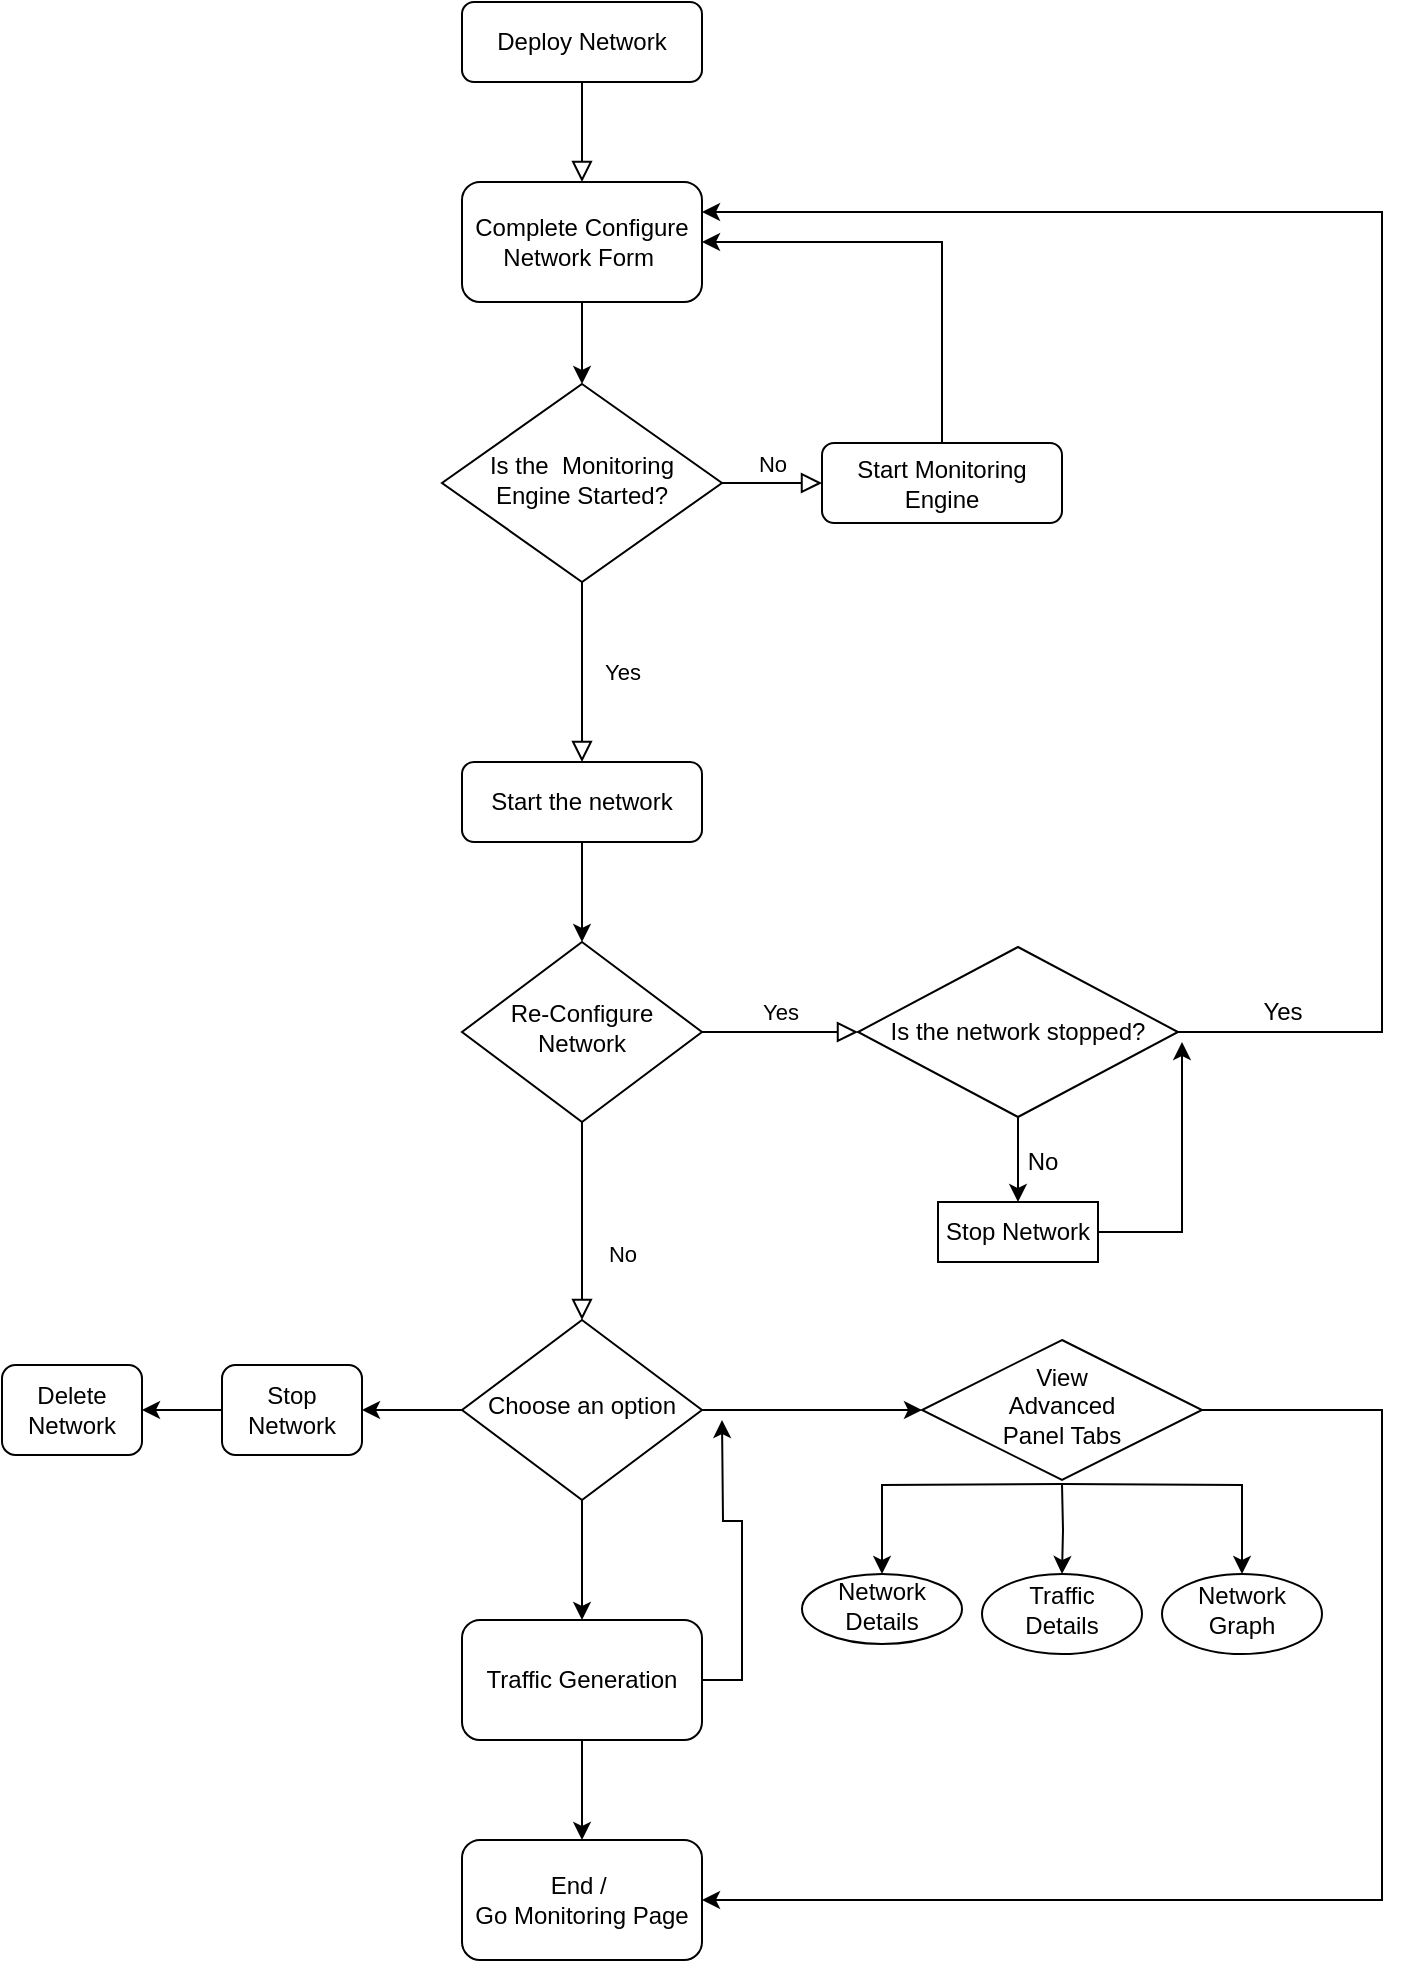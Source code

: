 <mxfile version="20.3.1" type="github">
  <diagram id="C5RBs43oDa-KdzZeNtuy" name="Page-1">
    <mxGraphModel dx="2249" dy="793" grid="1" gridSize="10" guides="1" tooltips="1" connect="1" arrows="1" fold="1" page="1" pageScale="1" pageWidth="827" pageHeight="1169" math="0" shadow="0">
      <root>
        <mxCell id="WIyWlLk6GJQsqaUBKTNV-0" />
        <mxCell id="WIyWlLk6GJQsqaUBKTNV-1" parent="WIyWlLk6GJQsqaUBKTNV-0" />
        <mxCell id="WIyWlLk6GJQsqaUBKTNV-2" value="" style="rounded=0;html=1;jettySize=auto;orthogonalLoop=1;fontSize=11;endArrow=block;endFill=0;endSize=8;strokeWidth=1;shadow=0;labelBackgroundColor=none;edgeStyle=orthogonalEdgeStyle;" parent="WIyWlLk6GJQsqaUBKTNV-1" source="WIyWlLk6GJQsqaUBKTNV-3" target="dN93rGYyCDhXa464qiN6-0" edge="1">
          <mxGeometry relative="1" as="geometry">
            <Array as="points" />
          </mxGeometry>
        </mxCell>
        <mxCell id="WIyWlLk6GJQsqaUBKTNV-3" value="Deploy Network" style="rounded=1;whiteSpace=wrap;html=1;fontSize=12;glass=0;strokeWidth=1;shadow=0;" parent="WIyWlLk6GJQsqaUBKTNV-1" vertex="1">
          <mxGeometry x="160" y="80" width="120" height="40" as="geometry" />
        </mxCell>
        <mxCell id="WIyWlLk6GJQsqaUBKTNV-4" value="Yes" style="rounded=0;html=1;jettySize=auto;orthogonalLoop=1;fontSize=11;endArrow=block;endFill=0;endSize=8;strokeWidth=1;shadow=0;labelBackgroundColor=none;edgeStyle=orthogonalEdgeStyle;exitX=0.5;exitY=1;exitDx=0;exitDy=0;entryX=0.5;entryY=0;entryDx=0;entryDy=0;" parent="WIyWlLk6GJQsqaUBKTNV-1" source="WIyWlLk6GJQsqaUBKTNV-6" target="dN93rGYyCDhXa464qiN6-5" edge="1">
          <mxGeometry y="20" relative="1" as="geometry">
            <mxPoint as="offset" />
            <mxPoint x="220" y="417" as="sourcePoint" />
            <mxPoint x="220" y="430" as="targetPoint" />
            <Array as="points" />
          </mxGeometry>
        </mxCell>
        <mxCell id="WIyWlLk6GJQsqaUBKTNV-5" value="No" style="edgeStyle=orthogonalEdgeStyle;rounded=0;html=1;jettySize=auto;orthogonalLoop=1;fontSize=11;endArrow=block;endFill=0;endSize=8;strokeWidth=1;shadow=0;labelBackgroundColor=none;" parent="WIyWlLk6GJQsqaUBKTNV-1" source="WIyWlLk6GJQsqaUBKTNV-6" target="WIyWlLk6GJQsqaUBKTNV-7" edge="1">
          <mxGeometry y="10" relative="1" as="geometry">
            <mxPoint as="offset" />
          </mxGeometry>
        </mxCell>
        <mxCell id="WIyWlLk6GJQsqaUBKTNV-6" value="Is the&amp;nbsp; Monitoring Engine Started?" style="rhombus;whiteSpace=wrap;html=1;shadow=0;fontFamily=Helvetica;fontSize=12;align=center;strokeWidth=1;spacing=6;spacingTop=-4;" parent="WIyWlLk6GJQsqaUBKTNV-1" vertex="1">
          <mxGeometry x="150" y="271" width="140" height="99" as="geometry" />
        </mxCell>
        <mxCell id="dN93rGYyCDhXa464qiN6-4" style="edgeStyle=orthogonalEdgeStyle;rounded=0;orthogonalLoop=1;jettySize=auto;html=1;entryX=1;entryY=0.5;entryDx=0;entryDy=0;" parent="WIyWlLk6GJQsqaUBKTNV-1" source="WIyWlLk6GJQsqaUBKTNV-7" target="dN93rGYyCDhXa464qiN6-0" edge="1">
          <mxGeometry relative="1" as="geometry">
            <Array as="points">
              <mxPoint x="400" y="200" />
            </Array>
          </mxGeometry>
        </mxCell>
        <mxCell id="WIyWlLk6GJQsqaUBKTNV-7" value="Start Monitoring Engine" style="rounded=1;whiteSpace=wrap;html=1;fontSize=12;glass=0;strokeWidth=1;shadow=0;" parent="WIyWlLk6GJQsqaUBKTNV-1" vertex="1">
          <mxGeometry x="340" y="300.5" width="120" height="40" as="geometry" />
        </mxCell>
        <mxCell id="WIyWlLk6GJQsqaUBKTNV-8" value="No" style="rounded=0;html=1;jettySize=auto;orthogonalLoop=1;fontSize=11;endArrow=block;endFill=0;endSize=8;strokeWidth=1;shadow=0;labelBackgroundColor=none;edgeStyle=orthogonalEdgeStyle;entryX=0.5;entryY=0;entryDx=0;entryDy=0;" parent="WIyWlLk6GJQsqaUBKTNV-1" source="WIyWlLk6GJQsqaUBKTNV-10" target="dN93rGYyCDhXa464qiN6-16" edge="1">
          <mxGeometry x="0.333" y="20" relative="1" as="geometry">
            <mxPoint as="offset" />
            <mxPoint x="220" y="710" as="targetPoint" />
          </mxGeometry>
        </mxCell>
        <mxCell id="WIyWlLk6GJQsqaUBKTNV-9" value="Yes" style="edgeStyle=orthogonalEdgeStyle;rounded=0;html=1;jettySize=auto;orthogonalLoop=1;fontSize=11;endArrow=block;endFill=0;endSize=8;strokeWidth=1;shadow=0;labelBackgroundColor=none;entryX=0;entryY=0.5;entryDx=0;entryDy=0;" parent="WIyWlLk6GJQsqaUBKTNV-1" source="WIyWlLk6GJQsqaUBKTNV-10" target="dN93rGYyCDhXa464qiN6-10" edge="1">
          <mxGeometry y="10" relative="1" as="geometry">
            <mxPoint as="offset" />
            <mxPoint x="390" y="600" as="targetPoint" />
          </mxGeometry>
        </mxCell>
        <mxCell id="WIyWlLk6GJQsqaUBKTNV-10" value="Re-Configure Network" style="rhombus;whiteSpace=wrap;html=1;shadow=0;fontFamily=Helvetica;fontSize=12;align=center;strokeWidth=1;spacing=6;spacingTop=-4;" parent="WIyWlLk6GJQsqaUBKTNV-1" vertex="1">
          <mxGeometry x="160" y="550" width="120" height="90" as="geometry" />
        </mxCell>
        <mxCell id="dN93rGYyCDhXa464qiN6-3" style="edgeStyle=orthogonalEdgeStyle;rounded=0;orthogonalLoop=1;jettySize=auto;html=1;exitX=0.5;exitY=1;exitDx=0;exitDy=0;" parent="WIyWlLk6GJQsqaUBKTNV-1" source="dN93rGYyCDhXa464qiN6-0" target="WIyWlLk6GJQsqaUBKTNV-6" edge="1">
          <mxGeometry relative="1" as="geometry" />
        </mxCell>
        <mxCell id="dN93rGYyCDhXa464qiN6-0" value="Complete Configure Network Form&amp;nbsp;" style="rounded=1;whiteSpace=wrap;html=1;" parent="WIyWlLk6GJQsqaUBKTNV-1" vertex="1">
          <mxGeometry x="160" y="170" width="120" height="60" as="geometry" />
        </mxCell>
        <mxCell id="dN93rGYyCDhXa464qiN6-7" style="edgeStyle=orthogonalEdgeStyle;rounded=0;orthogonalLoop=1;jettySize=auto;html=1;exitX=0.5;exitY=1;exitDx=0;exitDy=0;entryX=0.5;entryY=0;entryDx=0;entryDy=0;" parent="WIyWlLk6GJQsqaUBKTNV-1" source="dN93rGYyCDhXa464qiN6-5" target="WIyWlLk6GJQsqaUBKTNV-10" edge="1">
          <mxGeometry relative="1" as="geometry">
            <mxPoint x="220" y="520" as="targetPoint" />
          </mxGeometry>
        </mxCell>
        <mxCell id="dN93rGYyCDhXa464qiN6-5" value="Start the network" style="rounded=1;whiteSpace=wrap;html=1;fontSize=12;glass=0;strokeWidth=1;shadow=0;" parent="WIyWlLk6GJQsqaUBKTNV-1" vertex="1">
          <mxGeometry x="160" y="460" width="120" height="40" as="geometry" />
        </mxCell>
        <mxCell id="dN93rGYyCDhXa464qiN6-11" style="edgeStyle=orthogonalEdgeStyle;rounded=0;orthogonalLoop=1;jettySize=auto;html=1;entryX=1;entryY=0.25;entryDx=0;entryDy=0;" parent="WIyWlLk6GJQsqaUBKTNV-1" source="dN93rGYyCDhXa464qiN6-10" target="dN93rGYyCDhXa464qiN6-0" edge="1">
          <mxGeometry relative="1" as="geometry">
            <Array as="points">
              <mxPoint x="620" y="595" />
              <mxPoint x="620" y="185" />
            </Array>
          </mxGeometry>
        </mxCell>
        <mxCell id="dN93rGYyCDhXa464qiN6-13" style="edgeStyle=orthogonalEdgeStyle;rounded=0;orthogonalLoop=1;jettySize=auto;html=1;exitX=0.5;exitY=1;exitDx=0;exitDy=0;entryX=0.5;entryY=0;entryDx=0;entryDy=0;" parent="WIyWlLk6GJQsqaUBKTNV-1" source="dN93rGYyCDhXa464qiN6-10" target="dN93rGYyCDhXa464qiN6-14" edge="1">
          <mxGeometry relative="1" as="geometry">
            <mxPoint x="438" y="670" as="targetPoint" />
          </mxGeometry>
        </mxCell>
        <mxCell id="dN93rGYyCDhXa464qiN6-10" value="Is the network stopped?" style="rhombus;whiteSpace=wrap;html=1;sketch=0;" parent="WIyWlLk6GJQsqaUBKTNV-1" vertex="1">
          <mxGeometry x="358" y="552.5" width="160" height="85" as="geometry" />
        </mxCell>
        <mxCell id="dN93rGYyCDhXa464qiN6-12" value="Yes" style="text;html=1;align=center;verticalAlign=middle;resizable=0;points=[];autosize=1;strokeColor=none;fillColor=none;" parent="WIyWlLk6GJQsqaUBKTNV-1" vertex="1">
          <mxGeometry x="550" y="570" width="40" height="30" as="geometry" />
        </mxCell>
        <mxCell id="dN93rGYyCDhXa464qiN6-21" style="edgeStyle=orthogonalEdgeStyle;rounded=0;orthogonalLoop=1;jettySize=auto;html=1;" parent="WIyWlLk6GJQsqaUBKTNV-1" source="dN93rGYyCDhXa464qiN6-14" edge="1">
          <mxGeometry relative="1" as="geometry">
            <mxPoint x="520" y="600" as="targetPoint" />
            <Array as="points">
              <mxPoint x="520" y="695" />
            </Array>
          </mxGeometry>
        </mxCell>
        <mxCell id="dN93rGYyCDhXa464qiN6-14" value="Stop Network" style="whiteSpace=wrap;html=1;sketch=0;" parent="WIyWlLk6GJQsqaUBKTNV-1" vertex="1">
          <mxGeometry x="398" y="680" width="80" height="30" as="geometry" />
        </mxCell>
        <mxCell id="dN93rGYyCDhXa464qiN6-15" value="No" style="text;html=1;align=center;verticalAlign=middle;resizable=0;points=[];autosize=1;strokeColor=none;fillColor=none;" parent="WIyWlLk6GJQsqaUBKTNV-1" vertex="1">
          <mxGeometry x="430" y="645" width="40" height="30" as="geometry" />
        </mxCell>
        <mxCell id="dN93rGYyCDhXa464qiN6-17" style="edgeStyle=orthogonalEdgeStyle;rounded=0;orthogonalLoop=1;jettySize=auto;html=1;entryX=1;entryY=0.5;entryDx=0;entryDy=0;" parent="WIyWlLk6GJQsqaUBKTNV-1" source="dN93rGYyCDhXa464qiN6-16" target="dN93rGYyCDhXa464qiN6-19" edge="1">
          <mxGeometry relative="1" as="geometry">
            <mxPoint x="50" y="784" as="targetPoint" />
          </mxGeometry>
        </mxCell>
        <mxCell id="gI2TvqFvtKou1xoJCobH-3" style="edgeStyle=orthogonalEdgeStyle;rounded=0;orthogonalLoop=1;jettySize=auto;html=1;" edge="1" parent="WIyWlLk6GJQsqaUBKTNV-1" source="dN93rGYyCDhXa464qiN6-16" target="gI2TvqFvtKou1xoJCobH-4">
          <mxGeometry relative="1" as="geometry">
            <mxPoint x="220" y="879" as="targetPoint" />
          </mxGeometry>
        </mxCell>
        <mxCell id="gI2TvqFvtKou1xoJCobH-11" value="" style="edgeStyle=orthogonalEdgeStyle;rounded=0;orthogonalLoop=1;jettySize=auto;html=1;entryX=0;entryY=0.5;entryDx=0;entryDy=0;" edge="1" parent="WIyWlLk6GJQsqaUBKTNV-1" source="dN93rGYyCDhXa464qiN6-16" target="gI2TvqFvtKou1xoJCobH-21">
          <mxGeometry relative="1" as="geometry">
            <mxPoint x="360" y="769" as="targetPoint" />
            <Array as="points">
              <mxPoint x="380" y="784" />
            </Array>
          </mxGeometry>
        </mxCell>
        <mxCell id="dN93rGYyCDhXa464qiN6-16" value="Choose an option" style="rhombus;whiteSpace=wrap;html=1;shadow=0;fontFamily=Helvetica;fontSize=12;align=center;strokeWidth=1;spacing=6;spacingTop=-4;" parent="WIyWlLk6GJQsqaUBKTNV-1" vertex="1">
          <mxGeometry x="160" y="739" width="120" height="90" as="geometry" />
        </mxCell>
        <mxCell id="gI2TvqFvtKou1xoJCobH-2" style="edgeStyle=orthogonalEdgeStyle;rounded=0;orthogonalLoop=1;jettySize=auto;html=1;exitX=0;exitY=0.5;exitDx=0;exitDy=0;entryX=1;entryY=0.5;entryDx=0;entryDy=0;" edge="1" parent="WIyWlLk6GJQsqaUBKTNV-1" source="dN93rGYyCDhXa464qiN6-19" target="gI2TvqFvtKou1xoJCobH-1">
          <mxGeometry relative="1" as="geometry" />
        </mxCell>
        <mxCell id="dN93rGYyCDhXa464qiN6-19" value="Stop Network" style="rounded=1;whiteSpace=wrap;html=1;sketch=0;" parent="WIyWlLk6GJQsqaUBKTNV-1" vertex="1">
          <mxGeometry x="40" y="761.5" width="70" height="45" as="geometry" />
        </mxCell>
        <mxCell id="gI2TvqFvtKou1xoJCobH-1" value="Delete Network" style="rounded=1;whiteSpace=wrap;html=1;sketch=0;" vertex="1" parent="WIyWlLk6GJQsqaUBKTNV-1">
          <mxGeometry x="-70" y="761.5" width="70" height="45" as="geometry" />
        </mxCell>
        <mxCell id="gI2TvqFvtKou1xoJCobH-6" value="" style="edgeStyle=orthogonalEdgeStyle;rounded=0;orthogonalLoop=1;jettySize=auto;html=1;" edge="1" parent="WIyWlLk6GJQsqaUBKTNV-1" source="gI2TvqFvtKou1xoJCobH-4" target="gI2TvqFvtKou1xoJCobH-5">
          <mxGeometry relative="1" as="geometry" />
        </mxCell>
        <mxCell id="gI2TvqFvtKou1xoJCobH-19" style="edgeStyle=orthogonalEdgeStyle;rounded=0;orthogonalLoop=1;jettySize=auto;html=1;" edge="1" parent="WIyWlLk6GJQsqaUBKTNV-1" source="gI2TvqFvtKou1xoJCobH-4">
          <mxGeometry relative="1" as="geometry">
            <mxPoint x="290" y="789" as="targetPoint" />
          </mxGeometry>
        </mxCell>
        <mxCell id="gI2TvqFvtKou1xoJCobH-4" value="Traffic Generation" style="rounded=1;whiteSpace=wrap;html=1;" vertex="1" parent="WIyWlLk6GJQsqaUBKTNV-1">
          <mxGeometry x="160" y="889" width="120" height="60" as="geometry" />
        </mxCell>
        <mxCell id="gI2TvqFvtKou1xoJCobH-5" value="End /&amp;nbsp;&lt;br&gt;Go Monitoring Page" style="whiteSpace=wrap;html=1;rounded=1;" vertex="1" parent="WIyWlLk6GJQsqaUBKTNV-1">
          <mxGeometry x="160" y="999" width="120" height="60" as="geometry" />
        </mxCell>
        <mxCell id="gI2TvqFvtKou1xoJCobH-13" value="" style="edgeStyle=orthogonalEdgeStyle;rounded=0;orthogonalLoop=1;jettySize=auto;html=1;" edge="1" parent="WIyWlLk6GJQsqaUBKTNV-1" target="gI2TvqFvtKou1xoJCobH-12">
          <mxGeometry relative="1" as="geometry">
            <mxPoint x="460" y="821" as="sourcePoint" />
          </mxGeometry>
        </mxCell>
        <mxCell id="gI2TvqFvtKou1xoJCobH-15" value="" style="edgeStyle=orthogonalEdgeStyle;rounded=0;orthogonalLoop=1;jettySize=auto;html=1;" edge="1" parent="WIyWlLk6GJQsqaUBKTNV-1" target="gI2TvqFvtKou1xoJCobH-14">
          <mxGeometry relative="1" as="geometry">
            <mxPoint x="460" y="821" as="sourcePoint" />
          </mxGeometry>
        </mxCell>
        <mxCell id="gI2TvqFvtKou1xoJCobH-17" value="" style="edgeStyle=orthogonalEdgeStyle;rounded=0;orthogonalLoop=1;jettySize=auto;html=1;" edge="1" parent="WIyWlLk6GJQsqaUBKTNV-1" target="gI2TvqFvtKou1xoJCobH-16">
          <mxGeometry relative="1" as="geometry">
            <mxPoint x="460" y="821" as="sourcePoint" />
          </mxGeometry>
        </mxCell>
        <mxCell id="gI2TvqFvtKou1xoJCobH-20" style="edgeStyle=orthogonalEdgeStyle;rounded=0;orthogonalLoop=1;jettySize=auto;html=1;entryX=1;entryY=0.5;entryDx=0;entryDy=0;exitX=1;exitY=0.5;exitDx=0;exitDy=0;" edge="1" parent="WIyWlLk6GJQsqaUBKTNV-1" source="gI2TvqFvtKou1xoJCobH-21" target="gI2TvqFvtKou1xoJCobH-5">
          <mxGeometry relative="1" as="geometry">
            <mxPoint x="510" y="801.5" as="sourcePoint" />
            <Array as="points">
              <mxPoint x="620" y="784" />
              <mxPoint x="620" y="1029" />
            </Array>
          </mxGeometry>
        </mxCell>
        <mxCell id="gI2TvqFvtKou1xoJCobH-12" value="Network Details" style="ellipse;whiteSpace=wrap;html=1;shadow=0;strokeWidth=1;spacing=6;spacingTop=-4;rounded=1;" vertex="1" parent="WIyWlLk6GJQsqaUBKTNV-1">
          <mxGeometry x="330" y="866" width="80" height="35" as="geometry" />
        </mxCell>
        <mxCell id="gI2TvqFvtKou1xoJCobH-14" value="Traffic Details" style="ellipse;whiteSpace=wrap;html=1;shadow=0;strokeWidth=1;spacing=6;spacingTop=-4;rounded=1;" vertex="1" parent="WIyWlLk6GJQsqaUBKTNV-1">
          <mxGeometry x="420" y="866" width="80" height="40" as="geometry" />
        </mxCell>
        <mxCell id="gI2TvqFvtKou1xoJCobH-16" value="Network Graph" style="ellipse;whiteSpace=wrap;html=1;shadow=0;strokeWidth=1;spacing=6;spacingTop=-4;rounded=1;" vertex="1" parent="WIyWlLk6GJQsqaUBKTNV-1">
          <mxGeometry x="510" y="866" width="80" height="40" as="geometry" />
        </mxCell>
        <mxCell id="gI2TvqFvtKou1xoJCobH-21" value="View &lt;br&gt;Advanced &lt;br&gt;Panel Tabs" style="rhombus;whiteSpace=wrap;html=1;shadow=0;fontFamily=Helvetica;fontSize=12;align=center;strokeWidth=1;spacing=6;spacingTop=-4;" vertex="1" parent="WIyWlLk6GJQsqaUBKTNV-1">
          <mxGeometry x="390" y="749" width="140" height="70" as="geometry" />
        </mxCell>
      </root>
    </mxGraphModel>
  </diagram>
</mxfile>
